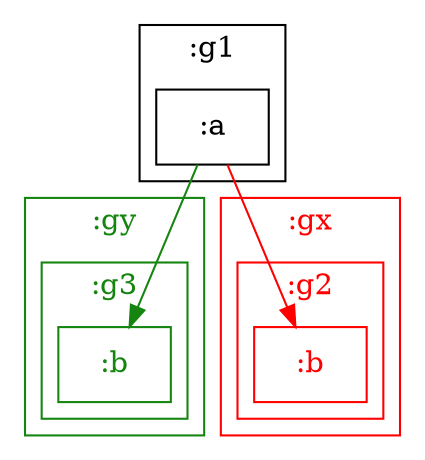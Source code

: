 digraph D {
    subgraph cluster_node1 { /* :g1 */
        label=":g1";
        shape="rectangle";
        
        node6 [shape="rectangle",label=":a"]
    }
    
    subgraph cluster_node2 { /* :gy */
        label=":gy";
        shape="rectangle";
        color="#158510";
        fontcolor="#158510";
        
        subgraph cluster_node3 { /* :g3 */
            label=":g3";
            shape="rectangle";
            color="#158510";
            fontcolor="#158510";
            
            node8 [color="#158510",fontcolor="#158510",shape="rectangle",label=":b"]
        }
    }
    
    subgraph cluster_node4 { /* :gx */
        label=":gx";
        shape="rectangle";
        color="#ff0000";
        fontcolor="#ff0000";
        
        subgraph cluster_node5 { /* :g2 */
            label=":g2";
            shape="rectangle";
            color="#ff0000";
            fontcolor="#ff0000";
            
            node7 [color="#ff0000",fontcolor="#ff0000",shape="rectangle",label=":b"]
        }
    }
    
    node6 -> node7 [color="#ff0000",]
    node6 -> node8 [color="#158510",]
}
